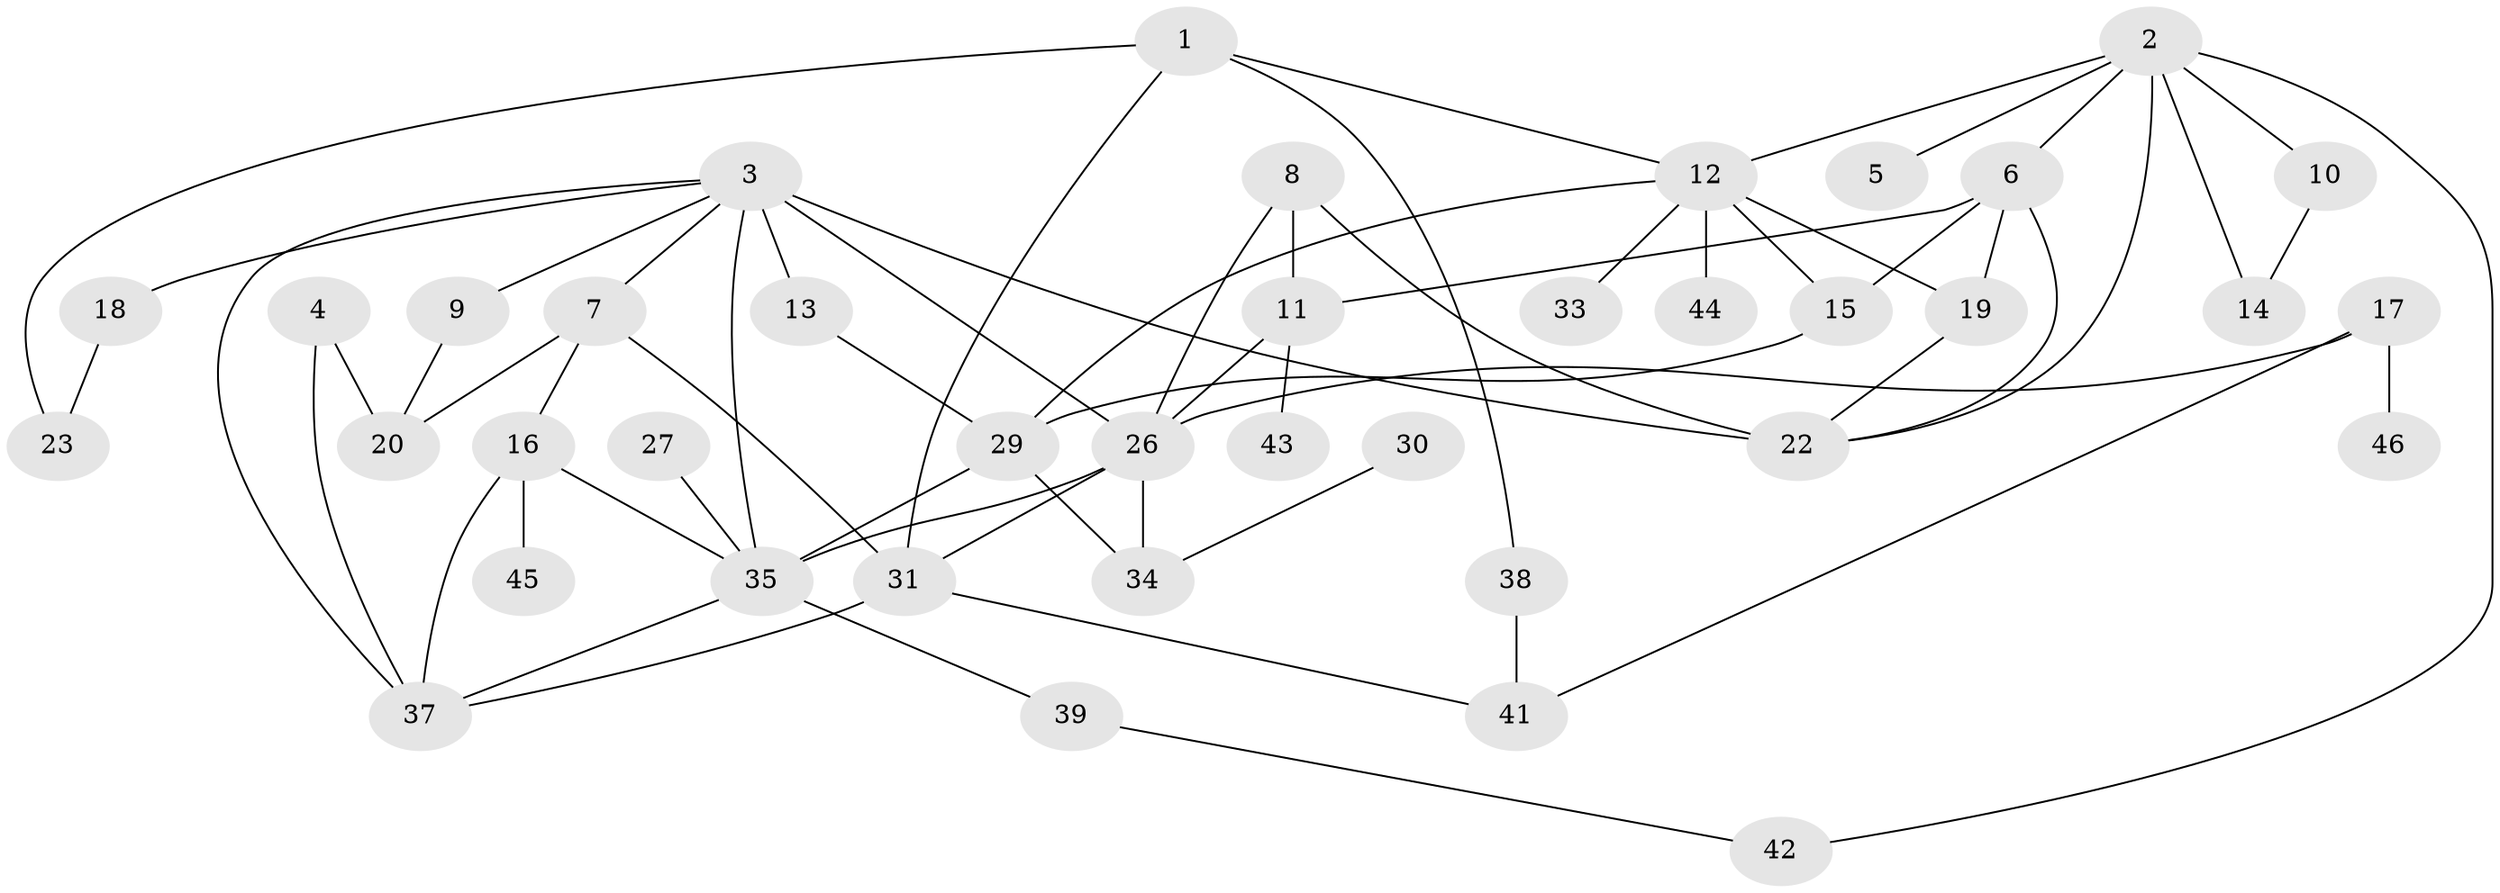 // original degree distribution, {4: 0.16129032258064516, 2: 0.22580645161290322, 6: 0.043010752688172046, 1: 0.22580645161290322, 3: 0.21505376344086022, 0: 0.08602150537634409, 5: 0.03225806451612903, 8: 0.010752688172043012}
// Generated by graph-tools (version 1.1) at 2025/33/03/09/25 02:33:57]
// undirected, 39 vertices, 63 edges
graph export_dot {
graph [start="1"]
  node [color=gray90,style=filled];
  1;
  2;
  3;
  4;
  5;
  6;
  7;
  8;
  9;
  10;
  11;
  12;
  13;
  14;
  15;
  16;
  17;
  18;
  19;
  20;
  22;
  23;
  26;
  27;
  29;
  30;
  31;
  33;
  34;
  35;
  37;
  38;
  39;
  41;
  42;
  43;
  44;
  45;
  46;
  1 -- 12 [weight=1.0];
  1 -- 23 [weight=1.0];
  1 -- 31 [weight=1.0];
  1 -- 38 [weight=1.0];
  2 -- 5 [weight=1.0];
  2 -- 6 [weight=1.0];
  2 -- 10 [weight=1.0];
  2 -- 12 [weight=1.0];
  2 -- 14 [weight=1.0];
  2 -- 22 [weight=1.0];
  2 -- 42 [weight=1.0];
  3 -- 7 [weight=1.0];
  3 -- 9 [weight=1.0];
  3 -- 13 [weight=3.0];
  3 -- 18 [weight=1.0];
  3 -- 22 [weight=1.0];
  3 -- 26 [weight=1.0];
  3 -- 35 [weight=1.0];
  3 -- 37 [weight=1.0];
  4 -- 20 [weight=1.0];
  4 -- 37 [weight=1.0];
  6 -- 11 [weight=1.0];
  6 -- 15 [weight=1.0];
  6 -- 19 [weight=1.0];
  6 -- 22 [weight=1.0];
  7 -- 16 [weight=1.0];
  7 -- 20 [weight=1.0];
  7 -- 31 [weight=1.0];
  8 -- 11 [weight=2.0];
  8 -- 22 [weight=2.0];
  8 -- 26 [weight=1.0];
  9 -- 20 [weight=1.0];
  10 -- 14 [weight=1.0];
  11 -- 26 [weight=1.0];
  11 -- 43 [weight=1.0];
  12 -- 15 [weight=1.0];
  12 -- 19 [weight=1.0];
  12 -- 29 [weight=1.0];
  12 -- 33 [weight=1.0];
  12 -- 44 [weight=1.0];
  13 -- 29 [weight=1.0];
  15 -- 29 [weight=1.0];
  16 -- 35 [weight=1.0];
  16 -- 37 [weight=1.0];
  16 -- 45 [weight=2.0];
  17 -- 26 [weight=1.0];
  17 -- 41 [weight=1.0];
  17 -- 46 [weight=1.0];
  18 -- 23 [weight=1.0];
  19 -- 22 [weight=1.0];
  26 -- 31 [weight=1.0];
  26 -- 34 [weight=1.0];
  26 -- 35 [weight=1.0];
  27 -- 35 [weight=1.0];
  29 -- 34 [weight=1.0];
  29 -- 35 [weight=1.0];
  30 -- 34 [weight=1.0];
  31 -- 37 [weight=1.0];
  31 -- 41 [weight=1.0];
  35 -- 37 [weight=1.0];
  35 -- 39 [weight=1.0];
  38 -- 41 [weight=1.0];
  39 -- 42 [weight=1.0];
}
